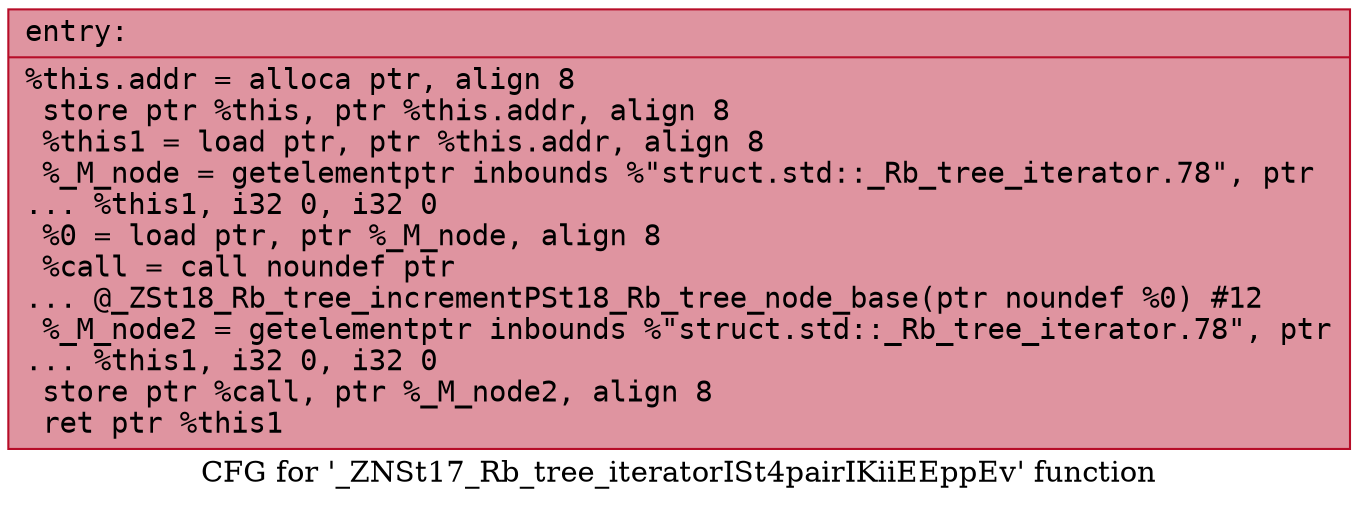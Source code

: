 digraph "CFG for '_ZNSt17_Rb_tree_iteratorISt4pairIKiiEEppEv' function" {
	label="CFG for '_ZNSt17_Rb_tree_iteratorISt4pairIKiiEEppEv' function";

	Node0x560dca143790 [shape=record,color="#b70d28ff", style=filled, fillcolor="#b70d2870" fontname="Courier",label="{entry:\l|  %this.addr = alloca ptr, align 8\l  store ptr %this, ptr %this.addr, align 8\l  %this1 = load ptr, ptr %this.addr, align 8\l  %_M_node = getelementptr inbounds %\"struct.std::_Rb_tree_iterator.78\", ptr\l... %this1, i32 0, i32 0\l  %0 = load ptr, ptr %_M_node, align 8\l  %call = call noundef ptr\l... @_ZSt18_Rb_tree_incrementPSt18_Rb_tree_node_base(ptr noundef %0) #12\l  %_M_node2 = getelementptr inbounds %\"struct.std::_Rb_tree_iterator.78\", ptr\l... %this1, i32 0, i32 0\l  store ptr %call, ptr %_M_node2, align 8\l  ret ptr %this1\l}"];
}
